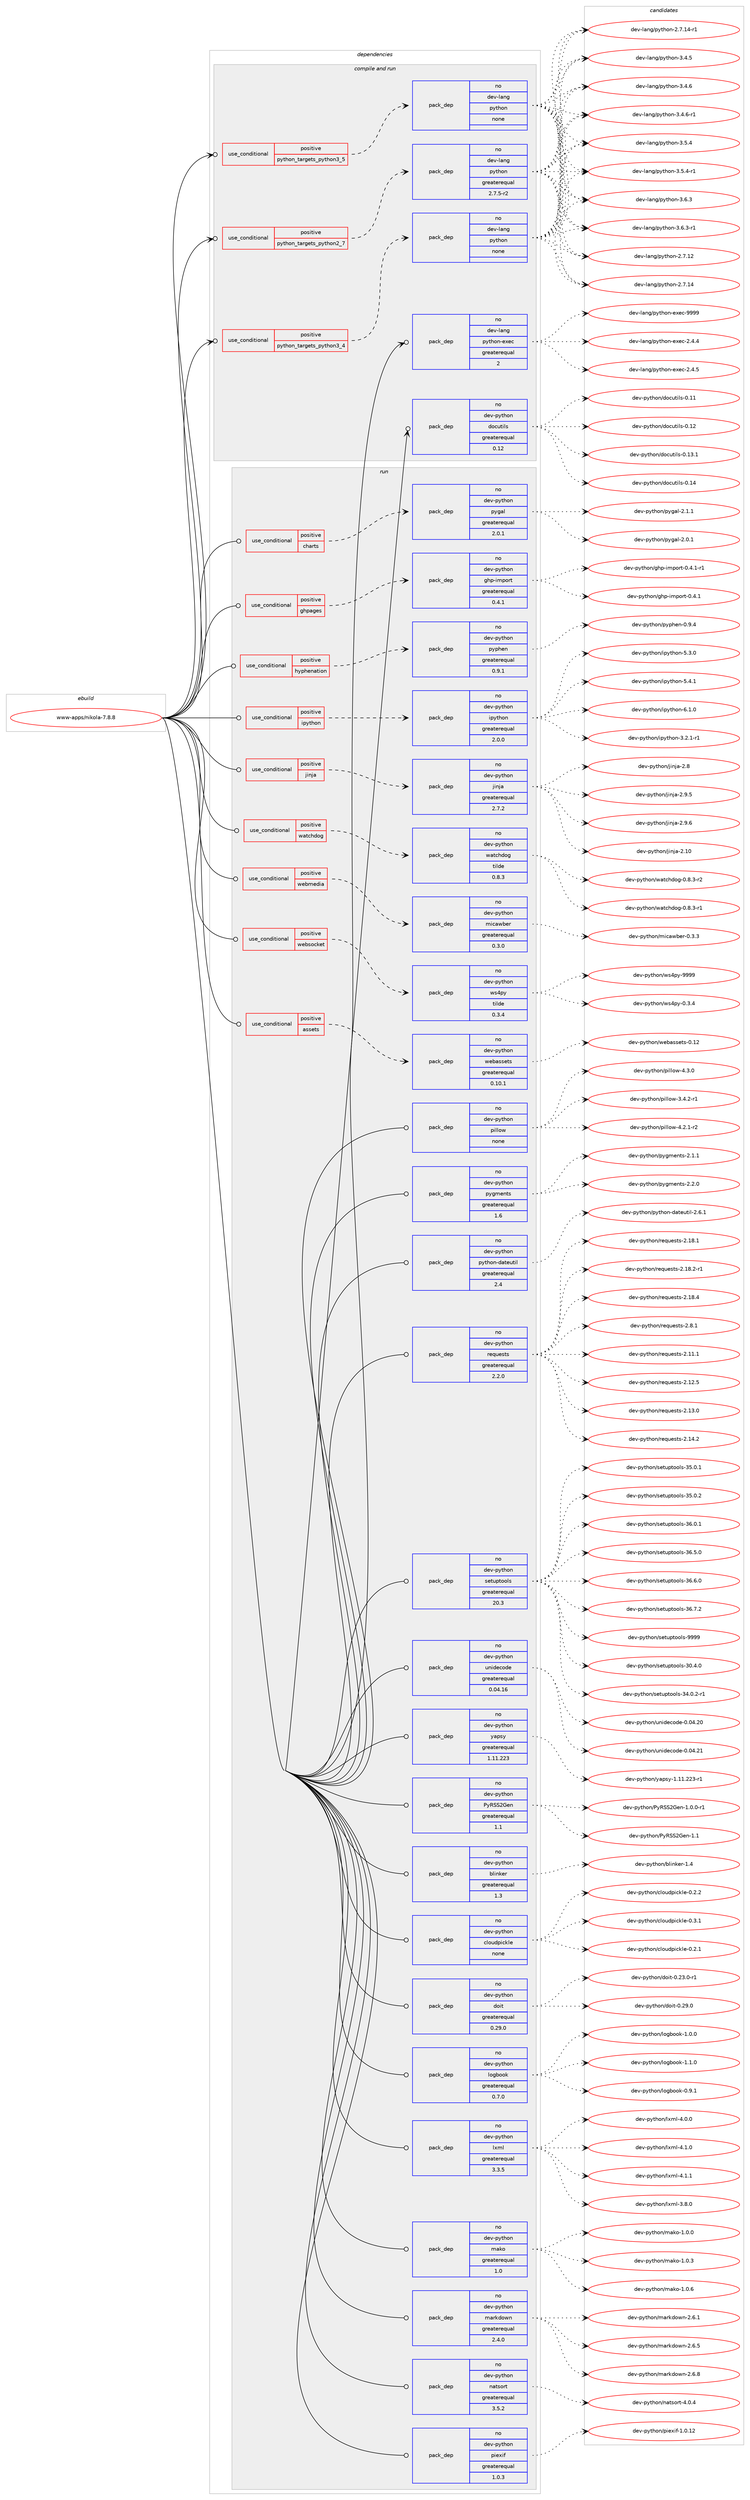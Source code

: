 digraph prolog {

# *************
# Graph options
# *************

newrank=true;
concentrate=true;
compound=true;
graph [rankdir=LR,fontname=Helvetica,fontsize=10,ranksep=1.5];#, ranksep=2.5, nodesep=0.2];
edge  [arrowhead=vee];
node  [fontname=Helvetica,fontsize=10];

# **********
# The ebuild
# **********

subgraph cluster_leftcol {
color=gray;
rank=same;
label=<<i>ebuild</i>>;
id [label="www-apps/nikola-7.8.8", color=red, width=4, href="../www-apps/nikola-7.8.8.svg"];
}

# ****************
# The dependencies
# ****************

subgraph cluster_midcol {
color=gray;
label=<<i>dependencies</i>>;
subgraph cluster_compile {
fillcolor="#eeeeee";
style=filled;
label=<<i>compile</i>>;
}
subgraph cluster_compileandrun {
fillcolor="#eeeeee";
style=filled;
label=<<i>compile and run</i>>;
subgraph cond451 {
dependency4656 [label=<<TABLE BORDER="0" CELLBORDER="1" CELLSPACING="0" CELLPADDING="4"><TR><TD ROWSPAN="3" CELLPADDING="10">use_conditional</TD></TR><TR><TD>positive</TD></TR><TR><TD>python_targets_python2_7</TD></TR></TABLE>>, shape=none, color=red];
subgraph pack4151 {
dependency4657 [label=<<TABLE BORDER="0" CELLBORDER="1" CELLSPACING="0" CELLPADDING="4" WIDTH="220"><TR><TD ROWSPAN="6" CELLPADDING="30">pack_dep</TD></TR><TR><TD WIDTH="110">no</TD></TR><TR><TD>dev-lang</TD></TR><TR><TD>python</TD></TR><TR><TD>greaterequal</TD></TR><TR><TD>2.7.5-r2</TD></TR></TABLE>>, shape=none, color=blue];
}
dependency4656:e -> dependency4657:w [weight=20,style="dashed",arrowhead="vee"];
}
id:e -> dependency4656:w [weight=20,style="solid",arrowhead="odotvee"];
subgraph cond452 {
dependency4658 [label=<<TABLE BORDER="0" CELLBORDER="1" CELLSPACING="0" CELLPADDING="4"><TR><TD ROWSPAN="3" CELLPADDING="10">use_conditional</TD></TR><TR><TD>positive</TD></TR><TR><TD>python_targets_python3_4</TD></TR></TABLE>>, shape=none, color=red];
subgraph pack4152 {
dependency4659 [label=<<TABLE BORDER="0" CELLBORDER="1" CELLSPACING="0" CELLPADDING="4" WIDTH="220"><TR><TD ROWSPAN="6" CELLPADDING="30">pack_dep</TD></TR><TR><TD WIDTH="110">no</TD></TR><TR><TD>dev-lang</TD></TR><TR><TD>python</TD></TR><TR><TD>none</TD></TR><TR><TD></TD></TR></TABLE>>, shape=none, color=blue];
}
dependency4658:e -> dependency4659:w [weight=20,style="dashed",arrowhead="vee"];
}
id:e -> dependency4658:w [weight=20,style="solid",arrowhead="odotvee"];
subgraph cond453 {
dependency4660 [label=<<TABLE BORDER="0" CELLBORDER="1" CELLSPACING="0" CELLPADDING="4"><TR><TD ROWSPAN="3" CELLPADDING="10">use_conditional</TD></TR><TR><TD>positive</TD></TR><TR><TD>python_targets_python3_5</TD></TR></TABLE>>, shape=none, color=red];
subgraph pack4153 {
dependency4661 [label=<<TABLE BORDER="0" CELLBORDER="1" CELLSPACING="0" CELLPADDING="4" WIDTH="220"><TR><TD ROWSPAN="6" CELLPADDING="30">pack_dep</TD></TR><TR><TD WIDTH="110">no</TD></TR><TR><TD>dev-lang</TD></TR><TR><TD>python</TD></TR><TR><TD>none</TD></TR><TR><TD></TD></TR></TABLE>>, shape=none, color=blue];
}
dependency4660:e -> dependency4661:w [weight=20,style="dashed",arrowhead="vee"];
}
id:e -> dependency4660:w [weight=20,style="solid",arrowhead="odotvee"];
subgraph pack4154 {
dependency4662 [label=<<TABLE BORDER="0" CELLBORDER="1" CELLSPACING="0" CELLPADDING="4" WIDTH="220"><TR><TD ROWSPAN="6" CELLPADDING="30">pack_dep</TD></TR><TR><TD WIDTH="110">no</TD></TR><TR><TD>dev-lang</TD></TR><TR><TD>python-exec</TD></TR><TR><TD>greaterequal</TD></TR><TR><TD>2</TD></TR></TABLE>>, shape=none, color=blue];
}
id:e -> dependency4662:w [weight=20,style="solid",arrowhead="odotvee"];
subgraph pack4155 {
dependency4663 [label=<<TABLE BORDER="0" CELLBORDER="1" CELLSPACING="0" CELLPADDING="4" WIDTH="220"><TR><TD ROWSPAN="6" CELLPADDING="30">pack_dep</TD></TR><TR><TD WIDTH="110">no</TD></TR><TR><TD>dev-python</TD></TR><TR><TD>docutils</TD></TR><TR><TD>greaterequal</TD></TR><TR><TD>0.12</TD></TR></TABLE>>, shape=none, color=blue];
}
id:e -> dependency4663:w [weight=20,style="solid",arrowhead="odotvee"];
}
subgraph cluster_run {
fillcolor="#eeeeee";
style=filled;
label=<<i>run</i>>;
subgraph cond454 {
dependency4664 [label=<<TABLE BORDER="0" CELLBORDER="1" CELLSPACING="0" CELLPADDING="4"><TR><TD ROWSPAN="3" CELLPADDING="10">use_conditional</TD></TR><TR><TD>positive</TD></TR><TR><TD>assets</TD></TR></TABLE>>, shape=none, color=red];
subgraph pack4156 {
dependency4665 [label=<<TABLE BORDER="0" CELLBORDER="1" CELLSPACING="0" CELLPADDING="4" WIDTH="220"><TR><TD ROWSPAN="6" CELLPADDING="30">pack_dep</TD></TR><TR><TD WIDTH="110">no</TD></TR><TR><TD>dev-python</TD></TR><TR><TD>webassets</TD></TR><TR><TD>greaterequal</TD></TR><TR><TD>0.10.1</TD></TR></TABLE>>, shape=none, color=blue];
}
dependency4664:e -> dependency4665:w [weight=20,style="dashed",arrowhead="vee"];
}
id:e -> dependency4664:w [weight=20,style="solid",arrowhead="odot"];
subgraph cond455 {
dependency4666 [label=<<TABLE BORDER="0" CELLBORDER="1" CELLSPACING="0" CELLPADDING="4"><TR><TD ROWSPAN="3" CELLPADDING="10">use_conditional</TD></TR><TR><TD>positive</TD></TR><TR><TD>charts</TD></TR></TABLE>>, shape=none, color=red];
subgraph pack4157 {
dependency4667 [label=<<TABLE BORDER="0" CELLBORDER="1" CELLSPACING="0" CELLPADDING="4" WIDTH="220"><TR><TD ROWSPAN="6" CELLPADDING="30">pack_dep</TD></TR><TR><TD WIDTH="110">no</TD></TR><TR><TD>dev-python</TD></TR><TR><TD>pygal</TD></TR><TR><TD>greaterequal</TD></TR><TR><TD>2.0.1</TD></TR></TABLE>>, shape=none, color=blue];
}
dependency4666:e -> dependency4667:w [weight=20,style="dashed",arrowhead="vee"];
}
id:e -> dependency4666:w [weight=20,style="solid",arrowhead="odot"];
subgraph cond456 {
dependency4668 [label=<<TABLE BORDER="0" CELLBORDER="1" CELLSPACING="0" CELLPADDING="4"><TR><TD ROWSPAN="3" CELLPADDING="10">use_conditional</TD></TR><TR><TD>positive</TD></TR><TR><TD>ghpages</TD></TR></TABLE>>, shape=none, color=red];
subgraph pack4158 {
dependency4669 [label=<<TABLE BORDER="0" CELLBORDER="1" CELLSPACING="0" CELLPADDING="4" WIDTH="220"><TR><TD ROWSPAN="6" CELLPADDING="30">pack_dep</TD></TR><TR><TD WIDTH="110">no</TD></TR><TR><TD>dev-python</TD></TR><TR><TD>ghp-import</TD></TR><TR><TD>greaterequal</TD></TR><TR><TD>0.4.1</TD></TR></TABLE>>, shape=none, color=blue];
}
dependency4668:e -> dependency4669:w [weight=20,style="dashed",arrowhead="vee"];
}
id:e -> dependency4668:w [weight=20,style="solid",arrowhead="odot"];
subgraph cond457 {
dependency4670 [label=<<TABLE BORDER="0" CELLBORDER="1" CELLSPACING="0" CELLPADDING="4"><TR><TD ROWSPAN="3" CELLPADDING="10">use_conditional</TD></TR><TR><TD>positive</TD></TR><TR><TD>hyphenation</TD></TR></TABLE>>, shape=none, color=red];
subgraph pack4159 {
dependency4671 [label=<<TABLE BORDER="0" CELLBORDER="1" CELLSPACING="0" CELLPADDING="4" WIDTH="220"><TR><TD ROWSPAN="6" CELLPADDING="30">pack_dep</TD></TR><TR><TD WIDTH="110">no</TD></TR><TR><TD>dev-python</TD></TR><TR><TD>pyphen</TD></TR><TR><TD>greaterequal</TD></TR><TR><TD>0.9.1</TD></TR></TABLE>>, shape=none, color=blue];
}
dependency4670:e -> dependency4671:w [weight=20,style="dashed",arrowhead="vee"];
}
id:e -> dependency4670:w [weight=20,style="solid",arrowhead="odot"];
subgraph cond458 {
dependency4672 [label=<<TABLE BORDER="0" CELLBORDER="1" CELLSPACING="0" CELLPADDING="4"><TR><TD ROWSPAN="3" CELLPADDING="10">use_conditional</TD></TR><TR><TD>positive</TD></TR><TR><TD>ipython</TD></TR></TABLE>>, shape=none, color=red];
subgraph pack4160 {
dependency4673 [label=<<TABLE BORDER="0" CELLBORDER="1" CELLSPACING="0" CELLPADDING="4" WIDTH="220"><TR><TD ROWSPAN="6" CELLPADDING="30">pack_dep</TD></TR><TR><TD WIDTH="110">no</TD></TR><TR><TD>dev-python</TD></TR><TR><TD>ipython</TD></TR><TR><TD>greaterequal</TD></TR><TR><TD>2.0.0</TD></TR></TABLE>>, shape=none, color=blue];
}
dependency4672:e -> dependency4673:w [weight=20,style="dashed",arrowhead="vee"];
}
id:e -> dependency4672:w [weight=20,style="solid",arrowhead="odot"];
subgraph cond459 {
dependency4674 [label=<<TABLE BORDER="0" CELLBORDER="1" CELLSPACING="0" CELLPADDING="4"><TR><TD ROWSPAN="3" CELLPADDING="10">use_conditional</TD></TR><TR><TD>positive</TD></TR><TR><TD>jinja</TD></TR></TABLE>>, shape=none, color=red];
subgraph pack4161 {
dependency4675 [label=<<TABLE BORDER="0" CELLBORDER="1" CELLSPACING="0" CELLPADDING="4" WIDTH="220"><TR><TD ROWSPAN="6" CELLPADDING="30">pack_dep</TD></TR><TR><TD WIDTH="110">no</TD></TR><TR><TD>dev-python</TD></TR><TR><TD>jinja</TD></TR><TR><TD>greaterequal</TD></TR><TR><TD>2.7.2</TD></TR></TABLE>>, shape=none, color=blue];
}
dependency4674:e -> dependency4675:w [weight=20,style="dashed",arrowhead="vee"];
}
id:e -> dependency4674:w [weight=20,style="solid",arrowhead="odot"];
subgraph cond460 {
dependency4676 [label=<<TABLE BORDER="0" CELLBORDER="1" CELLSPACING="0" CELLPADDING="4"><TR><TD ROWSPAN="3" CELLPADDING="10">use_conditional</TD></TR><TR><TD>positive</TD></TR><TR><TD>watchdog</TD></TR></TABLE>>, shape=none, color=red];
subgraph pack4162 {
dependency4677 [label=<<TABLE BORDER="0" CELLBORDER="1" CELLSPACING="0" CELLPADDING="4" WIDTH="220"><TR><TD ROWSPAN="6" CELLPADDING="30">pack_dep</TD></TR><TR><TD WIDTH="110">no</TD></TR><TR><TD>dev-python</TD></TR><TR><TD>watchdog</TD></TR><TR><TD>tilde</TD></TR><TR><TD>0.8.3</TD></TR></TABLE>>, shape=none, color=blue];
}
dependency4676:e -> dependency4677:w [weight=20,style="dashed",arrowhead="vee"];
}
id:e -> dependency4676:w [weight=20,style="solid",arrowhead="odot"];
subgraph cond461 {
dependency4678 [label=<<TABLE BORDER="0" CELLBORDER="1" CELLSPACING="0" CELLPADDING="4"><TR><TD ROWSPAN="3" CELLPADDING="10">use_conditional</TD></TR><TR><TD>positive</TD></TR><TR><TD>webmedia</TD></TR></TABLE>>, shape=none, color=red];
subgraph pack4163 {
dependency4679 [label=<<TABLE BORDER="0" CELLBORDER="1" CELLSPACING="0" CELLPADDING="4" WIDTH="220"><TR><TD ROWSPAN="6" CELLPADDING="30">pack_dep</TD></TR><TR><TD WIDTH="110">no</TD></TR><TR><TD>dev-python</TD></TR><TR><TD>micawber</TD></TR><TR><TD>greaterequal</TD></TR><TR><TD>0.3.0</TD></TR></TABLE>>, shape=none, color=blue];
}
dependency4678:e -> dependency4679:w [weight=20,style="dashed",arrowhead="vee"];
}
id:e -> dependency4678:w [weight=20,style="solid",arrowhead="odot"];
subgraph cond462 {
dependency4680 [label=<<TABLE BORDER="0" CELLBORDER="1" CELLSPACING="0" CELLPADDING="4"><TR><TD ROWSPAN="3" CELLPADDING="10">use_conditional</TD></TR><TR><TD>positive</TD></TR><TR><TD>websocket</TD></TR></TABLE>>, shape=none, color=red];
subgraph pack4164 {
dependency4681 [label=<<TABLE BORDER="0" CELLBORDER="1" CELLSPACING="0" CELLPADDING="4" WIDTH="220"><TR><TD ROWSPAN="6" CELLPADDING="30">pack_dep</TD></TR><TR><TD WIDTH="110">no</TD></TR><TR><TD>dev-python</TD></TR><TR><TD>ws4py</TD></TR><TR><TD>tilde</TD></TR><TR><TD>0.3.4</TD></TR></TABLE>>, shape=none, color=blue];
}
dependency4680:e -> dependency4681:w [weight=20,style="dashed",arrowhead="vee"];
}
id:e -> dependency4680:w [weight=20,style="solid",arrowhead="odot"];
subgraph pack4165 {
dependency4682 [label=<<TABLE BORDER="0" CELLBORDER="1" CELLSPACING="0" CELLPADDING="4" WIDTH="220"><TR><TD ROWSPAN="6" CELLPADDING="30">pack_dep</TD></TR><TR><TD WIDTH="110">no</TD></TR><TR><TD>dev-python</TD></TR><TR><TD>PyRSS2Gen</TD></TR><TR><TD>greaterequal</TD></TR><TR><TD>1.1</TD></TR></TABLE>>, shape=none, color=blue];
}
id:e -> dependency4682:w [weight=20,style="solid",arrowhead="odot"];
subgraph pack4166 {
dependency4683 [label=<<TABLE BORDER="0" CELLBORDER="1" CELLSPACING="0" CELLPADDING="4" WIDTH="220"><TR><TD ROWSPAN="6" CELLPADDING="30">pack_dep</TD></TR><TR><TD WIDTH="110">no</TD></TR><TR><TD>dev-python</TD></TR><TR><TD>blinker</TD></TR><TR><TD>greaterequal</TD></TR><TR><TD>1.3</TD></TR></TABLE>>, shape=none, color=blue];
}
id:e -> dependency4683:w [weight=20,style="solid",arrowhead="odot"];
subgraph pack4167 {
dependency4684 [label=<<TABLE BORDER="0" CELLBORDER="1" CELLSPACING="0" CELLPADDING="4" WIDTH="220"><TR><TD ROWSPAN="6" CELLPADDING="30">pack_dep</TD></TR><TR><TD WIDTH="110">no</TD></TR><TR><TD>dev-python</TD></TR><TR><TD>cloudpickle</TD></TR><TR><TD>none</TD></TR><TR><TD></TD></TR></TABLE>>, shape=none, color=blue];
}
id:e -> dependency4684:w [weight=20,style="solid",arrowhead="odot"];
subgraph pack4168 {
dependency4685 [label=<<TABLE BORDER="0" CELLBORDER="1" CELLSPACING="0" CELLPADDING="4" WIDTH="220"><TR><TD ROWSPAN="6" CELLPADDING="30">pack_dep</TD></TR><TR><TD WIDTH="110">no</TD></TR><TR><TD>dev-python</TD></TR><TR><TD>doit</TD></TR><TR><TD>greaterequal</TD></TR><TR><TD>0.29.0</TD></TR></TABLE>>, shape=none, color=blue];
}
id:e -> dependency4685:w [weight=20,style="solid",arrowhead="odot"];
subgraph pack4169 {
dependency4686 [label=<<TABLE BORDER="0" CELLBORDER="1" CELLSPACING="0" CELLPADDING="4" WIDTH="220"><TR><TD ROWSPAN="6" CELLPADDING="30">pack_dep</TD></TR><TR><TD WIDTH="110">no</TD></TR><TR><TD>dev-python</TD></TR><TR><TD>logbook</TD></TR><TR><TD>greaterequal</TD></TR><TR><TD>0.7.0</TD></TR></TABLE>>, shape=none, color=blue];
}
id:e -> dependency4686:w [weight=20,style="solid",arrowhead="odot"];
subgraph pack4170 {
dependency4687 [label=<<TABLE BORDER="0" CELLBORDER="1" CELLSPACING="0" CELLPADDING="4" WIDTH="220"><TR><TD ROWSPAN="6" CELLPADDING="30">pack_dep</TD></TR><TR><TD WIDTH="110">no</TD></TR><TR><TD>dev-python</TD></TR><TR><TD>lxml</TD></TR><TR><TD>greaterequal</TD></TR><TR><TD>3.3.5</TD></TR></TABLE>>, shape=none, color=blue];
}
id:e -> dependency4687:w [weight=20,style="solid",arrowhead="odot"];
subgraph pack4171 {
dependency4688 [label=<<TABLE BORDER="0" CELLBORDER="1" CELLSPACING="0" CELLPADDING="4" WIDTH="220"><TR><TD ROWSPAN="6" CELLPADDING="30">pack_dep</TD></TR><TR><TD WIDTH="110">no</TD></TR><TR><TD>dev-python</TD></TR><TR><TD>mako</TD></TR><TR><TD>greaterequal</TD></TR><TR><TD>1.0</TD></TR></TABLE>>, shape=none, color=blue];
}
id:e -> dependency4688:w [weight=20,style="solid",arrowhead="odot"];
subgraph pack4172 {
dependency4689 [label=<<TABLE BORDER="0" CELLBORDER="1" CELLSPACING="0" CELLPADDING="4" WIDTH="220"><TR><TD ROWSPAN="6" CELLPADDING="30">pack_dep</TD></TR><TR><TD WIDTH="110">no</TD></TR><TR><TD>dev-python</TD></TR><TR><TD>markdown</TD></TR><TR><TD>greaterequal</TD></TR><TR><TD>2.4.0</TD></TR></TABLE>>, shape=none, color=blue];
}
id:e -> dependency4689:w [weight=20,style="solid",arrowhead="odot"];
subgraph pack4173 {
dependency4690 [label=<<TABLE BORDER="0" CELLBORDER="1" CELLSPACING="0" CELLPADDING="4" WIDTH="220"><TR><TD ROWSPAN="6" CELLPADDING="30">pack_dep</TD></TR><TR><TD WIDTH="110">no</TD></TR><TR><TD>dev-python</TD></TR><TR><TD>natsort</TD></TR><TR><TD>greaterequal</TD></TR><TR><TD>3.5.2</TD></TR></TABLE>>, shape=none, color=blue];
}
id:e -> dependency4690:w [weight=20,style="solid",arrowhead="odot"];
subgraph pack4174 {
dependency4691 [label=<<TABLE BORDER="0" CELLBORDER="1" CELLSPACING="0" CELLPADDING="4" WIDTH="220"><TR><TD ROWSPAN="6" CELLPADDING="30">pack_dep</TD></TR><TR><TD WIDTH="110">no</TD></TR><TR><TD>dev-python</TD></TR><TR><TD>piexif</TD></TR><TR><TD>greaterequal</TD></TR><TR><TD>1.0.3</TD></TR></TABLE>>, shape=none, color=blue];
}
id:e -> dependency4691:w [weight=20,style="solid",arrowhead="odot"];
subgraph pack4175 {
dependency4692 [label=<<TABLE BORDER="0" CELLBORDER="1" CELLSPACING="0" CELLPADDING="4" WIDTH="220"><TR><TD ROWSPAN="6" CELLPADDING="30">pack_dep</TD></TR><TR><TD WIDTH="110">no</TD></TR><TR><TD>dev-python</TD></TR><TR><TD>pillow</TD></TR><TR><TD>none</TD></TR><TR><TD></TD></TR></TABLE>>, shape=none, color=blue];
}
id:e -> dependency4692:w [weight=20,style="solid",arrowhead="odot"];
subgraph pack4176 {
dependency4693 [label=<<TABLE BORDER="0" CELLBORDER="1" CELLSPACING="0" CELLPADDING="4" WIDTH="220"><TR><TD ROWSPAN="6" CELLPADDING="30">pack_dep</TD></TR><TR><TD WIDTH="110">no</TD></TR><TR><TD>dev-python</TD></TR><TR><TD>pygments</TD></TR><TR><TD>greaterequal</TD></TR><TR><TD>1.6</TD></TR></TABLE>>, shape=none, color=blue];
}
id:e -> dependency4693:w [weight=20,style="solid",arrowhead="odot"];
subgraph pack4177 {
dependency4694 [label=<<TABLE BORDER="0" CELLBORDER="1" CELLSPACING="0" CELLPADDING="4" WIDTH="220"><TR><TD ROWSPAN="6" CELLPADDING="30">pack_dep</TD></TR><TR><TD WIDTH="110">no</TD></TR><TR><TD>dev-python</TD></TR><TR><TD>python-dateutil</TD></TR><TR><TD>greaterequal</TD></TR><TR><TD>2.4</TD></TR></TABLE>>, shape=none, color=blue];
}
id:e -> dependency4694:w [weight=20,style="solid",arrowhead="odot"];
subgraph pack4178 {
dependency4695 [label=<<TABLE BORDER="0" CELLBORDER="1" CELLSPACING="0" CELLPADDING="4" WIDTH="220"><TR><TD ROWSPAN="6" CELLPADDING="30">pack_dep</TD></TR><TR><TD WIDTH="110">no</TD></TR><TR><TD>dev-python</TD></TR><TR><TD>requests</TD></TR><TR><TD>greaterequal</TD></TR><TR><TD>2.2.0</TD></TR></TABLE>>, shape=none, color=blue];
}
id:e -> dependency4695:w [weight=20,style="solid",arrowhead="odot"];
subgraph pack4179 {
dependency4696 [label=<<TABLE BORDER="0" CELLBORDER="1" CELLSPACING="0" CELLPADDING="4" WIDTH="220"><TR><TD ROWSPAN="6" CELLPADDING="30">pack_dep</TD></TR><TR><TD WIDTH="110">no</TD></TR><TR><TD>dev-python</TD></TR><TR><TD>setuptools</TD></TR><TR><TD>greaterequal</TD></TR><TR><TD>20.3</TD></TR></TABLE>>, shape=none, color=blue];
}
id:e -> dependency4696:w [weight=20,style="solid",arrowhead="odot"];
subgraph pack4180 {
dependency4697 [label=<<TABLE BORDER="0" CELLBORDER="1" CELLSPACING="0" CELLPADDING="4" WIDTH="220"><TR><TD ROWSPAN="6" CELLPADDING="30">pack_dep</TD></TR><TR><TD WIDTH="110">no</TD></TR><TR><TD>dev-python</TD></TR><TR><TD>unidecode</TD></TR><TR><TD>greaterequal</TD></TR><TR><TD>0.04.16</TD></TR></TABLE>>, shape=none, color=blue];
}
id:e -> dependency4697:w [weight=20,style="solid",arrowhead="odot"];
subgraph pack4181 {
dependency4698 [label=<<TABLE BORDER="0" CELLBORDER="1" CELLSPACING="0" CELLPADDING="4" WIDTH="220"><TR><TD ROWSPAN="6" CELLPADDING="30">pack_dep</TD></TR><TR><TD WIDTH="110">no</TD></TR><TR><TD>dev-python</TD></TR><TR><TD>yapsy</TD></TR><TR><TD>greaterequal</TD></TR><TR><TD>1.11.223</TD></TR></TABLE>>, shape=none, color=blue];
}
id:e -> dependency4698:w [weight=20,style="solid",arrowhead="odot"];
}
}

# **************
# The candidates
# **************

subgraph cluster_choices {
rank=same;
color=gray;
label=<<i>candidates</i>>;

subgraph choice4151 {
color=black;
nodesep=1;
choice10010111845108971101034711212111610411111045504655464950 [label="dev-lang/python-2.7.12", color=red, width=4,href="../dev-lang/python-2.7.12.svg"];
choice10010111845108971101034711212111610411111045504655464952 [label="dev-lang/python-2.7.14", color=red, width=4,href="../dev-lang/python-2.7.14.svg"];
choice100101118451089711010347112121116104111110455046554649524511449 [label="dev-lang/python-2.7.14-r1", color=red, width=4,href="../dev-lang/python-2.7.14-r1.svg"];
choice100101118451089711010347112121116104111110455146524653 [label="dev-lang/python-3.4.5", color=red, width=4,href="../dev-lang/python-3.4.5.svg"];
choice100101118451089711010347112121116104111110455146524654 [label="dev-lang/python-3.4.6", color=red, width=4,href="../dev-lang/python-3.4.6.svg"];
choice1001011184510897110103471121211161041111104551465246544511449 [label="dev-lang/python-3.4.6-r1", color=red, width=4,href="../dev-lang/python-3.4.6-r1.svg"];
choice100101118451089711010347112121116104111110455146534652 [label="dev-lang/python-3.5.4", color=red, width=4,href="../dev-lang/python-3.5.4.svg"];
choice1001011184510897110103471121211161041111104551465346524511449 [label="dev-lang/python-3.5.4-r1", color=red, width=4,href="../dev-lang/python-3.5.4-r1.svg"];
choice100101118451089711010347112121116104111110455146544651 [label="dev-lang/python-3.6.3", color=red, width=4,href="../dev-lang/python-3.6.3.svg"];
choice1001011184510897110103471121211161041111104551465446514511449 [label="dev-lang/python-3.6.3-r1", color=red, width=4,href="../dev-lang/python-3.6.3-r1.svg"];
dependency4657:e -> choice10010111845108971101034711212111610411111045504655464950:w [style=dotted,weight="100"];
dependency4657:e -> choice10010111845108971101034711212111610411111045504655464952:w [style=dotted,weight="100"];
dependency4657:e -> choice100101118451089711010347112121116104111110455046554649524511449:w [style=dotted,weight="100"];
dependency4657:e -> choice100101118451089711010347112121116104111110455146524653:w [style=dotted,weight="100"];
dependency4657:e -> choice100101118451089711010347112121116104111110455146524654:w [style=dotted,weight="100"];
dependency4657:e -> choice1001011184510897110103471121211161041111104551465246544511449:w [style=dotted,weight="100"];
dependency4657:e -> choice100101118451089711010347112121116104111110455146534652:w [style=dotted,weight="100"];
dependency4657:e -> choice1001011184510897110103471121211161041111104551465346524511449:w [style=dotted,weight="100"];
dependency4657:e -> choice100101118451089711010347112121116104111110455146544651:w [style=dotted,weight="100"];
dependency4657:e -> choice1001011184510897110103471121211161041111104551465446514511449:w [style=dotted,weight="100"];
}
subgraph choice4152 {
color=black;
nodesep=1;
choice10010111845108971101034711212111610411111045504655464950 [label="dev-lang/python-2.7.12", color=red, width=4,href="../dev-lang/python-2.7.12.svg"];
choice10010111845108971101034711212111610411111045504655464952 [label="dev-lang/python-2.7.14", color=red, width=4,href="../dev-lang/python-2.7.14.svg"];
choice100101118451089711010347112121116104111110455046554649524511449 [label="dev-lang/python-2.7.14-r1", color=red, width=4,href="../dev-lang/python-2.7.14-r1.svg"];
choice100101118451089711010347112121116104111110455146524653 [label="dev-lang/python-3.4.5", color=red, width=4,href="../dev-lang/python-3.4.5.svg"];
choice100101118451089711010347112121116104111110455146524654 [label="dev-lang/python-3.4.6", color=red, width=4,href="../dev-lang/python-3.4.6.svg"];
choice1001011184510897110103471121211161041111104551465246544511449 [label="dev-lang/python-3.4.6-r1", color=red, width=4,href="../dev-lang/python-3.4.6-r1.svg"];
choice100101118451089711010347112121116104111110455146534652 [label="dev-lang/python-3.5.4", color=red, width=4,href="../dev-lang/python-3.5.4.svg"];
choice1001011184510897110103471121211161041111104551465346524511449 [label="dev-lang/python-3.5.4-r1", color=red, width=4,href="../dev-lang/python-3.5.4-r1.svg"];
choice100101118451089711010347112121116104111110455146544651 [label="dev-lang/python-3.6.3", color=red, width=4,href="../dev-lang/python-3.6.3.svg"];
choice1001011184510897110103471121211161041111104551465446514511449 [label="dev-lang/python-3.6.3-r1", color=red, width=4,href="../dev-lang/python-3.6.3-r1.svg"];
dependency4659:e -> choice10010111845108971101034711212111610411111045504655464950:w [style=dotted,weight="100"];
dependency4659:e -> choice10010111845108971101034711212111610411111045504655464952:w [style=dotted,weight="100"];
dependency4659:e -> choice100101118451089711010347112121116104111110455046554649524511449:w [style=dotted,weight="100"];
dependency4659:e -> choice100101118451089711010347112121116104111110455146524653:w [style=dotted,weight="100"];
dependency4659:e -> choice100101118451089711010347112121116104111110455146524654:w [style=dotted,weight="100"];
dependency4659:e -> choice1001011184510897110103471121211161041111104551465246544511449:w [style=dotted,weight="100"];
dependency4659:e -> choice100101118451089711010347112121116104111110455146534652:w [style=dotted,weight="100"];
dependency4659:e -> choice1001011184510897110103471121211161041111104551465346524511449:w [style=dotted,weight="100"];
dependency4659:e -> choice100101118451089711010347112121116104111110455146544651:w [style=dotted,weight="100"];
dependency4659:e -> choice1001011184510897110103471121211161041111104551465446514511449:w [style=dotted,weight="100"];
}
subgraph choice4153 {
color=black;
nodesep=1;
choice10010111845108971101034711212111610411111045504655464950 [label="dev-lang/python-2.7.12", color=red, width=4,href="../dev-lang/python-2.7.12.svg"];
choice10010111845108971101034711212111610411111045504655464952 [label="dev-lang/python-2.7.14", color=red, width=4,href="../dev-lang/python-2.7.14.svg"];
choice100101118451089711010347112121116104111110455046554649524511449 [label="dev-lang/python-2.7.14-r1", color=red, width=4,href="../dev-lang/python-2.7.14-r1.svg"];
choice100101118451089711010347112121116104111110455146524653 [label="dev-lang/python-3.4.5", color=red, width=4,href="../dev-lang/python-3.4.5.svg"];
choice100101118451089711010347112121116104111110455146524654 [label="dev-lang/python-3.4.6", color=red, width=4,href="../dev-lang/python-3.4.6.svg"];
choice1001011184510897110103471121211161041111104551465246544511449 [label="dev-lang/python-3.4.6-r1", color=red, width=4,href="../dev-lang/python-3.4.6-r1.svg"];
choice100101118451089711010347112121116104111110455146534652 [label="dev-lang/python-3.5.4", color=red, width=4,href="../dev-lang/python-3.5.4.svg"];
choice1001011184510897110103471121211161041111104551465346524511449 [label="dev-lang/python-3.5.4-r1", color=red, width=4,href="../dev-lang/python-3.5.4-r1.svg"];
choice100101118451089711010347112121116104111110455146544651 [label="dev-lang/python-3.6.3", color=red, width=4,href="../dev-lang/python-3.6.3.svg"];
choice1001011184510897110103471121211161041111104551465446514511449 [label="dev-lang/python-3.6.3-r1", color=red, width=4,href="../dev-lang/python-3.6.3-r1.svg"];
dependency4661:e -> choice10010111845108971101034711212111610411111045504655464950:w [style=dotted,weight="100"];
dependency4661:e -> choice10010111845108971101034711212111610411111045504655464952:w [style=dotted,weight="100"];
dependency4661:e -> choice100101118451089711010347112121116104111110455046554649524511449:w [style=dotted,weight="100"];
dependency4661:e -> choice100101118451089711010347112121116104111110455146524653:w [style=dotted,weight="100"];
dependency4661:e -> choice100101118451089711010347112121116104111110455146524654:w [style=dotted,weight="100"];
dependency4661:e -> choice1001011184510897110103471121211161041111104551465246544511449:w [style=dotted,weight="100"];
dependency4661:e -> choice100101118451089711010347112121116104111110455146534652:w [style=dotted,weight="100"];
dependency4661:e -> choice1001011184510897110103471121211161041111104551465346524511449:w [style=dotted,weight="100"];
dependency4661:e -> choice100101118451089711010347112121116104111110455146544651:w [style=dotted,weight="100"];
dependency4661:e -> choice1001011184510897110103471121211161041111104551465446514511449:w [style=dotted,weight="100"];
}
subgraph choice4154 {
color=black;
nodesep=1;
choice1001011184510897110103471121211161041111104510112010199455046524652 [label="dev-lang/python-exec-2.4.4", color=red, width=4,href="../dev-lang/python-exec-2.4.4.svg"];
choice1001011184510897110103471121211161041111104510112010199455046524653 [label="dev-lang/python-exec-2.4.5", color=red, width=4,href="../dev-lang/python-exec-2.4.5.svg"];
choice10010111845108971101034711212111610411111045101120101994557575757 [label="dev-lang/python-exec-9999", color=red, width=4,href="../dev-lang/python-exec-9999.svg"];
dependency4662:e -> choice1001011184510897110103471121211161041111104510112010199455046524652:w [style=dotted,weight="100"];
dependency4662:e -> choice1001011184510897110103471121211161041111104510112010199455046524653:w [style=dotted,weight="100"];
dependency4662:e -> choice10010111845108971101034711212111610411111045101120101994557575757:w [style=dotted,weight="100"];
}
subgraph choice4155 {
color=black;
nodesep=1;
choice1001011184511212111610411111047100111991171161051081154548464949 [label="dev-python/docutils-0.11", color=red, width=4,href="../dev-python/docutils-0.11.svg"];
choice1001011184511212111610411111047100111991171161051081154548464950 [label="dev-python/docutils-0.12", color=red, width=4,href="../dev-python/docutils-0.12.svg"];
choice10010111845112121116104111110471001119911711610510811545484649514649 [label="dev-python/docutils-0.13.1", color=red, width=4,href="../dev-python/docutils-0.13.1.svg"];
choice1001011184511212111610411111047100111991171161051081154548464952 [label="dev-python/docutils-0.14", color=red, width=4,href="../dev-python/docutils-0.14.svg"];
dependency4663:e -> choice1001011184511212111610411111047100111991171161051081154548464949:w [style=dotted,weight="100"];
dependency4663:e -> choice1001011184511212111610411111047100111991171161051081154548464950:w [style=dotted,weight="100"];
dependency4663:e -> choice10010111845112121116104111110471001119911711610510811545484649514649:w [style=dotted,weight="100"];
dependency4663:e -> choice1001011184511212111610411111047100111991171161051081154548464952:w [style=dotted,weight="100"];
}
subgraph choice4156 {
color=black;
nodesep=1;
choice100101118451121211161041111104711910198971151151011161154548464950 [label="dev-python/webassets-0.12", color=red, width=4,href="../dev-python/webassets-0.12.svg"];
dependency4665:e -> choice100101118451121211161041111104711910198971151151011161154548464950:w [style=dotted,weight="100"];
}
subgraph choice4157 {
color=black;
nodesep=1;
choice100101118451121211161041111104711212110397108455046484649 [label="dev-python/pygal-2.0.1", color=red, width=4,href="../dev-python/pygal-2.0.1.svg"];
choice100101118451121211161041111104711212110397108455046494649 [label="dev-python/pygal-2.1.1", color=red, width=4,href="../dev-python/pygal-2.1.1.svg"];
dependency4667:e -> choice100101118451121211161041111104711212110397108455046484649:w [style=dotted,weight="100"];
dependency4667:e -> choice100101118451121211161041111104711212110397108455046494649:w [style=dotted,weight="100"];
}
subgraph choice4158 {
color=black;
nodesep=1;
choice100101118451121211161041111104710310411245105109112111114116454846524649 [label="dev-python/ghp-import-0.4.1", color=red, width=4,href="../dev-python/ghp-import-0.4.1.svg"];
choice1001011184511212111610411111047103104112451051091121111141164548465246494511449 [label="dev-python/ghp-import-0.4.1-r1", color=red, width=4,href="../dev-python/ghp-import-0.4.1-r1.svg"];
dependency4669:e -> choice100101118451121211161041111104710310411245105109112111114116454846524649:w [style=dotted,weight="100"];
dependency4669:e -> choice1001011184511212111610411111047103104112451051091121111141164548465246494511449:w [style=dotted,weight="100"];
}
subgraph choice4159 {
color=black;
nodesep=1;
choice1001011184511212111610411111047112121112104101110454846574652 [label="dev-python/pyphen-0.9.4", color=red, width=4,href="../dev-python/pyphen-0.9.4.svg"];
dependency4671:e -> choice1001011184511212111610411111047112121112104101110454846574652:w [style=dotted,weight="100"];
}
subgraph choice4160 {
color=black;
nodesep=1;
choice10010111845112121116104111110471051121211161041111104551465046494511449 [label="dev-python/ipython-3.2.1-r1", color=red, width=4,href="../dev-python/ipython-3.2.1-r1.svg"];
choice1001011184511212111610411111047105112121116104111110455346514648 [label="dev-python/ipython-5.3.0", color=red, width=4,href="../dev-python/ipython-5.3.0.svg"];
choice1001011184511212111610411111047105112121116104111110455346524649 [label="dev-python/ipython-5.4.1", color=red, width=4,href="../dev-python/ipython-5.4.1.svg"];
choice1001011184511212111610411111047105112121116104111110455446494648 [label="dev-python/ipython-6.1.0", color=red, width=4,href="../dev-python/ipython-6.1.0.svg"];
dependency4673:e -> choice10010111845112121116104111110471051121211161041111104551465046494511449:w [style=dotted,weight="100"];
dependency4673:e -> choice1001011184511212111610411111047105112121116104111110455346514648:w [style=dotted,weight="100"];
dependency4673:e -> choice1001011184511212111610411111047105112121116104111110455346524649:w [style=dotted,weight="100"];
dependency4673:e -> choice1001011184511212111610411111047105112121116104111110455446494648:w [style=dotted,weight="100"];
}
subgraph choice4161 {
color=black;
nodesep=1;
choice1001011184511212111610411111047106105110106974550464948 [label="dev-python/jinja-2.10", color=red, width=4,href="../dev-python/jinja-2.10.svg"];
choice10010111845112121116104111110471061051101069745504656 [label="dev-python/jinja-2.8", color=red, width=4,href="../dev-python/jinja-2.8.svg"];
choice100101118451121211161041111104710610511010697455046574653 [label="dev-python/jinja-2.9.5", color=red, width=4,href="../dev-python/jinja-2.9.5.svg"];
choice100101118451121211161041111104710610511010697455046574654 [label="dev-python/jinja-2.9.6", color=red, width=4,href="../dev-python/jinja-2.9.6.svg"];
dependency4675:e -> choice1001011184511212111610411111047106105110106974550464948:w [style=dotted,weight="100"];
dependency4675:e -> choice10010111845112121116104111110471061051101069745504656:w [style=dotted,weight="100"];
dependency4675:e -> choice100101118451121211161041111104710610511010697455046574653:w [style=dotted,weight="100"];
dependency4675:e -> choice100101118451121211161041111104710610511010697455046574654:w [style=dotted,weight="100"];
}
subgraph choice4162 {
color=black;
nodesep=1;
choice100101118451121211161041111104711997116991041001111034548465646514511449 [label="dev-python/watchdog-0.8.3-r1", color=red, width=4,href="../dev-python/watchdog-0.8.3-r1.svg"];
choice100101118451121211161041111104711997116991041001111034548465646514511450 [label="dev-python/watchdog-0.8.3-r2", color=red, width=4,href="../dev-python/watchdog-0.8.3-r2.svg"];
dependency4677:e -> choice100101118451121211161041111104711997116991041001111034548465646514511449:w [style=dotted,weight="100"];
dependency4677:e -> choice100101118451121211161041111104711997116991041001111034548465646514511450:w [style=dotted,weight="100"];
}
subgraph choice4163 {
color=black;
nodesep=1;
choice1001011184511212111610411111047109105999711998101114454846514651 [label="dev-python/micawber-0.3.3", color=red, width=4,href="../dev-python/micawber-0.3.3.svg"];
dependency4679:e -> choice1001011184511212111610411111047109105999711998101114454846514651:w [style=dotted,weight="100"];
}
subgraph choice4164 {
color=black;
nodesep=1;
choice100101118451121211161041111104711911552112121454846514652 [label="dev-python/ws4py-0.3.4", color=red, width=4,href="../dev-python/ws4py-0.3.4.svg"];
choice1001011184511212111610411111047119115521121214557575757 [label="dev-python/ws4py-9999", color=red, width=4,href="../dev-python/ws4py-9999.svg"];
dependency4681:e -> choice100101118451121211161041111104711911552112121454846514652:w [style=dotted,weight="100"];
dependency4681:e -> choice1001011184511212111610411111047119115521121214557575757:w [style=dotted,weight="100"];
}
subgraph choice4165 {
color=black;
nodesep=1;
choice10010111845112121116104111110478012182838350711011104549464846484511449 [label="dev-python/PyRSS2Gen-1.0.0-r1", color=red, width=4,href="../dev-python/PyRSS2Gen-1.0.0-r1.svg"];
choice100101118451121211161041111104780121828383507110111045494649 [label="dev-python/PyRSS2Gen-1.1", color=red, width=4,href="../dev-python/PyRSS2Gen-1.1.svg"];
dependency4682:e -> choice10010111845112121116104111110478012182838350711011104549464846484511449:w [style=dotted,weight="100"];
dependency4682:e -> choice100101118451121211161041111104780121828383507110111045494649:w [style=dotted,weight="100"];
}
subgraph choice4166 {
color=black;
nodesep=1;
choice10010111845112121116104111110479810810511010710111445494652 [label="dev-python/blinker-1.4", color=red, width=4,href="../dev-python/blinker-1.4.svg"];
dependency4683:e -> choice10010111845112121116104111110479810810511010710111445494652:w [style=dotted,weight="100"];
}
subgraph choice4167 {
color=black;
nodesep=1;
choice10010111845112121116104111110479910811111710011210599107108101454846504649 [label="dev-python/cloudpickle-0.2.1", color=red, width=4,href="../dev-python/cloudpickle-0.2.1.svg"];
choice10010111845112121116104111110479910811111710011210599107108101454846504650 [label="dev-python/cloudpickle-0.2.2", color=red, width=4,href="../dev-python/cloudpickle-0.2.2.svg"];
choice10010111845112121116104111110479910811111710011210599107108101454846514649 [label="dev-python/cloudpickle-0.3.1", color=red, width=4,href="../dev-python/cloudpickle-0.3.1.svg"];
dependency4684:e -> choice10010111845112121116104111110479910811111710011210599107108101454846504649:w [style=dotted,weight="100"];
dependency4684:e -> choice10010111845112121116104111110479910811111710011210599107108101454846504650:w [style=dotted,weight="100"];
dependency4684:e -> choice10010111845112121116104111110479910811111710011210599107108101454846514649:w [style=dotted,weight="100"];
}
subgraph choice4168 {
color=black;
nodesep=1;
choice1001011184511212111610411111047100111105116454846505146484511449 [label="dev-python/doit-0.23.0-r1", color=red, width=4,href="../dev-python/doit-0.23.0-r1.svg"];
choice100101118451121211161041111104710011110511645484650574648 [label="dev-python/doit-0.29.0", color=red, width=4,href="../dev-python/doit-0.29.0.svg"];
dependency4685:e -> choice1001011184511212111610411111047100111105116454846505146484511449:w [style=dotted,weight="100"];
dependency4685:e -> choice100101118451121211161041111104710011110511645484650574648:w [style=dotted,weight="100"];
}
subgraph choice4169 {
color=black;
nodesep=1;
choice100101118451121211161041111104710811110398111111107454846574649 [label="dev-python/logbook-0.9.1", color=red, width=4,href="../dev-python/logbook-0.9.1.svg"];
choice100101118451121211161041111104710811110398111111107454946484648 [label="dev-python/logbook-1.0.0", color=red, width=4,href="../dev-python/logbook-1.0.0.svg"];
choice100101118451121211161041111104710811110398111111107454946494648 [label="dev-python/logbook-1.1.0", color=red, width=4,href="../dev-python/logbook-1.1.0.svg"];
dependency4686:e -> choice100101118451121211161041111104710811110398111111107454846574649:w [style=dotted,weight="100"];
dependency4686:e -> choice100101118451121211161041111104710811110398111111107454946484648:w [style=dotted,weight="100"];
dependency4686:e -> choice100101118451121211161041111104710811110398111111107454946494648:w [style=dotted,weight="100"];
}
subgraph choice4170 {
color=black;
nodesep=1;
choice1001011184511212111610411111047108120109108455146564648 [label="dev-python/lxml-3.8.0", color=red, width=4,href="../dev-python/lxml-3.8.0.svg"];
choice1001011184511212111610411111047108120109108455246484648 [label="dev-python/lxml-4.0.0", color=red, width=4,href="../dev-python/lxml-4.0.0.svg"];
choice1001011184511212111610411111047108120109108455246494648 [label="dev-python/lxml-4.1.0", color=red, width=4,href="../dev-python/lxml-4.1.0.svg"];
choice1001011184511212111610411111047108120109108455246494649 [label="dev-python/lxml-4.1.1", color=red, width=4,href="../dev-python/lxml-4.1.1.svg"];
dependency4687:e -> choice1001011184511212111610411111047108120109108455146564648:w [style=dotted,weight="100"];
dependency4687:e -> choice1001011184511212111610411111047108120109108455246484648:w [style=dotted,weight="100"];
dependency4687:e -> choice1001011184511212111610411111047108120109108455246494648:w [style=dotted,weight="100"];
dependency4687:e -> choice1001011184511212111610411111047108120109108455246494649:w [style=dotted,weight="100"];
}
subgraph choice4171 {
color=black;
nodesep=1;
choice100101118451121211161041111104710997107111454946484648 [label="dev-python/mako-1.0.0", color=red, width=4,href="../dev-python/mako-1.0.0.svg"];
choice100101118451121211161041111104710997107111454946484651 [label="dev-python/mako-1.0.3", color=red, width=4,href="../dev-python/mako-1.0.3.svg"];
choice100101118451121211161041111104710997107111454946484654 [label="dev-python/mako-1.0.6", color=red, width=4,href="../dev-python/mako-1.0.6.svg"];
dependency4688:e -> choice100101118451121211161041111104710997107111454946484648:w [style=dotted,weight="100"];
dependency4688:e -> choice100101118451121211161041111104710997107111454946484651:w [style=dotted,weight="100"];
dependency4688:e -> choice100101118451121211161041111104710997107111454946484654:w [style=dotted,weight="100"];
}
subgraph choice4172 {
color=black;
nodesep=1;
choice100101118451121211161041111104710997114107100111119110455046544649 [label="dev-python/markdown-2.6.1", color=red, width=4,href="../dev-python/markdown-2.6.1.svg"];
choice100101118451121211161041111104710997114107100111119110455046544653 [label="dev-python/markdown-2.6.5", color=red, width=4,href="../dev-python/markdown-2.6.5.svg"];
choice100101118451121211161041111104710997114107100111119110455046544656 [label="dev-python/markdown-2.6.8", color=red, width=4,href="../dev-python/markdown-2.6.8.svg"];
dependency4689:e -> choice100101118451121211161041111104710997114107100111119110455046544649:w [style=dotted,weight="100"];
dependency4689:e -> choice100101118451121211161041111104710997114107100111119110455046544653:w [style=dotted,weight="100"];
dependency4689:e -> choice100101118451121211161041111104710997114107100111119110455046544656:w [style=dotted,weight="100"];
}
subgraph choice4173 {
color=black;
nodesep=1;
choice100101118451121211161041111104711097116115111114116455246484652 [label="dev-python/natsort-4.0.4", color=red, width=4,href="../dev-python/natsort-4.0.4.svg"];
dependency4690:e -> choice100101118451121211161041111104711097116115111114116455246484652:w [style=dotted,weight="100"];
}
subgraph choice4174 {
color=black;
nodesep=1;
choice100101118451121211161041111104711210510112010510245494648464950 [label="dev-python/piexif-1.0.12", color=red, width=4,href="../dev-python/piexif-1.0.12.svg"];
dependency4691:e -> choice100101118451121211161041111104711210510112010510245494648464950:w [style=dotted,weight="100"];
}
subgraph choice4175 {
color=black;
nodesep=1;
choice10010111845112121116104111110471121051081081111194551465246504511449 [label="dev-python/pillow-3.4.2-r1", color=red, width=4,href="../dev-python/pillow-3.4.2-r1.svg"];
choice10010111845112121116104111110471121051081081111194552465046494511450 [label="dev-python/pillow-4.2.1-r2", color=red, width=4,href="../dev-python/pillow-4.2.1-r2.svg"];
choice1001011184511212111610411111047112105108108111119455246514648 [label="dev-python/pillow-4.3.0", color=red, width=4,href="../dev-python/pillow-4.3.0.svg"];
dependency4692:e -> choice10010111845112121116104111110471121051081081111194551465246504511449:w [style=dotted,weight="100"];
dependency4692:e -> choice10010111845112121116104111110471121051081081111194552465046494511450:w [style=dotted,weight="100"];
dependency4692:e -> choice1001011184511212111610411111047112105108108111119455246514648:w [style=dotted,weight="100"];
}
subgraph choice4176 {
color=black;
nodesep=1;
choice1001011184511212111610411111047112121103109101110116115455046494649 [label="dev-python/pygments-2.1.1", color=red, width=4,href="../dev-python/pygments-2.1.1.svg"];
choice1001011184511212111610411111047112121103109101110116115455046504648 [label="dev-python/pygments-2.2.0", color=red, width=4,href="../dev-python/pygments-2.2.0.svg"];
dependency4693:e -> choice1001011184511212111610411111047112121103109101110116115455046494649:w [style=dotted,weight="100"];
dependency4693:e -> choice1001011184511212111610411111047112121103109101110116115455046504648:w [style=dotted,weight="100"];
}
subgraph choice4177 {
color=black;
nodesep=1;
choice10010111845112121116104111110471121211161041111104510097116101117116105108455046544649 [label="dev-python/python-dateutil-2.6.1", color=red, width=4,href="../dev-python/python-dateutil-2.6.1.svg"];
dependency4694:e -> choice10010111845112121116104111110471121211161041111104510097116101117116105108455046544649:w [style=dotted,weight="100"];
}
subgraph choice4178 {
color=black;
nodesep=1;
choice100101118451121211161041111104711410111311710111511611545504649494649 [label="dev-python/requests-2.11.1", color=red, width=4,href="../dev-python/requests-2.11.1.svg"];
choice100101118451121211161041111104711410111311710111511611545504649504653 [label="dev-python/requests-2.12.5", color=red, width=4,href="../dev-python/requests-2.12.5.svg"];
choice100101118451121211161041111104711410111311710111511611545504649514648 [label="dev-python/requests-2.13.0", color=red, width=4,href="../dev-python/requests-2.13.0.svg"];
choice100101118451121211161041111104711410111311710111511611545504649524650 [label="dev-python/requests-2.14.2", color=red, width=4,href="../dev-python/requests-2.14.2.svg"];
choice100101118451121211161041111104711410111311710111511611545504649564649 [label="dev-python/requests-2.18.1", color=red, width=4,href="../dev-python/requests-2.18.1.svg"];
choice1001011184511212111610411111047114101113117101115116115455046495646504511449 [label="dev-python/requests-2.18.2-r1", color=red, width=4,href="../dev-python/requests-2.18.2-r1.svg"];
choice100101118451121211161041111104711410111311710111511611545504649564652 [label="dev-python/requests-2.18.4", color=red, width=4,href="../dev-python/requests-2.18.4.svg"];
choice1001011184511212111610411111047114101113117101115116115455046564649 [label="dev-python/requests-2.8.1", color=red, width=4,href="../dev-python/requests-2.8.1.svg"];
dependency4695:e -> choice100101118451121211161041111104711410111311710111511611545504649494649:w [style=dotted,weight="100"];
dependency4695:e -> choice100101118451121211161041111104711410111311710111511611545504649504653:w [style=dotted,weight="100"];
dependency4695:e -> choice100101118451121211161041111104711410111311710111511611545504649514648:w [style=dotted,weight="100"];
dependency4695:e -> choice100101118451121211161041111104711410111311710111511611545504649524650:w [style=dotted,weight="100"];
dependency4695:e -> choice100101118451121211161041111104711410111311710111511611545504649564649:w [style=dotted,weight="100"];
dependency4695:e -> choice1001011184511212111610411111047114101113117101115116115455046495646504511449:w [style=dotted,weight="100"];
dependency4695:e -> choice100101118451121211161041111104711410111311710111511611545504649564652:w [style=dotted,weight="100"];
dependency4695:e -> choice1001011184511212111610411111047114101113117101115116115455046564649:w [style=dotted,weight="100"];
}
subgraph choice4179 {
color=black;
nodesep=1;
choice100101118451121211161041111104711510111611711211611111110811545514846524648 [label="dev-python/setuptools-30.4.0", color=red, width=4,href="../dev-python/setuptools-30.4.0.svg"];
choice1001011184511212111610411111047115101116117112116111111108115455152464846504511449 [label="dev-python/setuptools-34.0.2-r1", color=red, width=4,href="../dev-python/setuptools-34.0.2-r1.svg"];
choice100101118451121211161041111104711510111611711211611111110811545515346484649 [label="dev-python/setuptools-35.0.1", color=red, width=4,href="../dev-python/setuptools-35.0.1.svg"];
choice100101118451121211161041111104711510111611711211611111110811545515346484650 [label="dev-python/setuptools-35.0.2", color=red, width=4,href="../dev-python/setuptools-35.0.2.svg"];
choice100101118451121211161041111104711510111611711211611111110811545515446484649 [label="dev-python/setuptools-36.0.1", color=red, width=4,href="../dev-python/setuptools-36.0.1.svg"];
choice100101118451121211161041111104711510111611711211611111110811545515446534648 [label="dev-python/setuptools-36.5.0", color=red, width=4,href="../dev-python/setuptools-36.5.0.svg"];
choice100101118451121211161041111104711510111611711211611111110811545515446544648 [label="dev-python/setuptools-36.6.0", color=red, width=4,href="../dev-python/setuptools-36.6.0.svg"];
choice100101118451121211161041111104711510111611711211611111110811545515446554650 [label="dev-python/setuptools-36.7.2", color=red, width=4,href="../dev-python/setuptools-36.7.2.svg"];
choice10010111845112121116104111110471151011161171121161111111081154557575757 [label="dev-python/setuptools-9999", color=red, width=4,href="../dev-python/setuptools-9999.svg"];
dependency4696:e -> choice100101118451121211161041111104711510111611711211611111110811545514846524648:w [style=dotted,weight="100"];
dependency4696:e -> choice1001011184511212111610411111047115101116117112116111111108115455152464846504511449:w [style=dotted,weight="100"];
dependency4696:e -> choice100101118451121211161041111104711510111611711211611111110811545515346484649:w [style=dotted,weight="100"];
dependency4696:e -> choice100101118451121211161041111104711510111611711211611111110811545515346484650:w [style=dotted,weight="100"];
dependency4696:e -> choice100101118451121211161041111104711510111611711211611111110811545515446484649:w [style=dotted,weight="100"];
dependency4696:e -> choice100101118451121211161041111104711510111611711211611111110811545515446534648:w [style=dotted,weight="100"];
dependency4696:e -> choice100101118451121211161041111104711510111611711211611111110811545515446544648:w [style=dotted,weight="100"];
dependency4696:e -> choice100101118451121211161041111104711510111611711211611111110811545515446554650:w [style=dotted,weight="100"];
dependency4696:e -> choice10010111845112121116104111110471151011161171121161111111081154557575757:w [style=dotted,weight="100"];
}
subgraph choice4180 {
color=black;
nodesep=1;
choice1001011184511212111610411111047117110105100101991111001014548464852465048 [label="dev-python/unidecode-0.04.20", color=red, width=4,href="../dev-python/unidecode-0.04.20.svg"];
choice1001011184511212111610411111047117110105100101991111001014548464852465049 [label="dev-python/unidecode-0.04.21", color=red, width=4,href="../dev-python/unidecode-0.04.21.svg"];
dependency4697:e -> choice1001011184511212111610411111047117110105100101991111001014548464852465048:w [style=dotted,weight="100"];
dependency4697:e -> choice1001011184511212111610411111047117110105100101991111001014548464852465049:w [style=dotted,weight="100"];
}
subgraph choice4181 {
color=black;
nodesep=1;
choice1001011184511212111610411111047121971121151214549464949465050514511449 [label="dev-python/yapsy-1.11.223-r1", color=red, width=4,href="../dev-python/yapsy-1.11.223-r1.svg"];
dependency4698:e -> choice1001011184511212111610411111047121971121151214549464949465050514511449:w [style=dotted,weight="100"];
}
}

}
